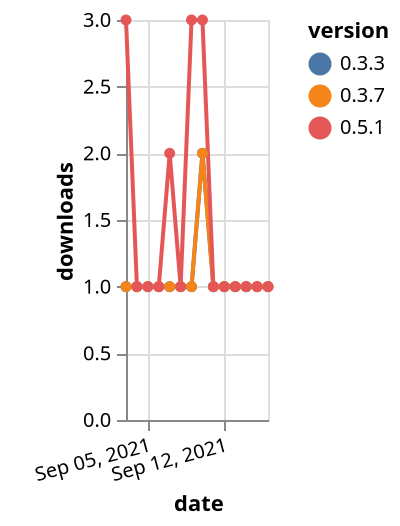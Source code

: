 {"$schema": "https://vega.github.io/schema/vega-lite/v5.json", "description": "A simple bar chart with embedded data.", "data": {"values": [{"date": "2021-09-03", "total": 196, "delta": 1, "version": "0.3.3"}, {"date": "2021-09-04", "total": 197, "delta": 1, "version": "0.3.3"}, {"date": "2021-09-05", "total": 198, "delta": 1, "version": "0.3.3"}, {"date": "2021-09-06", "total": 199, "delta": 1, "version": "0.3.3"}, {"date": "2021-09-07", "total": 200, "delta": 1, "version": "0.3.3"}, {"date": "2021-09-08", "total": 201, "delta": 1, "version": "0.3.3"}, {"date": "2021-09-09", "total": 202, "delta": 1, "version": "0.3.3"}, {"date": "2021-09-10", "total": 204, "delta": 2, "version": "0.3.3"}, {"date": "2021-09-11", "total": 205, "delta": 1, "version": "0.3.3"}, {"date": "2021-09-12", "total": 206, "delta": 1, "version": "0.3.3"}, {"date": "2021-09-13", "total": 207, "delta": 1, "version": "0.3.3"}, {"date": "2021-09-14", "total": 208, "delta": 1, "version": "0.3.3"}, {"date": "2021-09-15", "total": 209, "delta": 1, "version": "0.3.3"}, {"date": "2021-09-16", "total": 210, "delta": 1, "version": "0.3.3"}, {"date": "2021-09-03", "total": 202, "delta": 1, "version": "0.3.7"}, {"date": "2021-09-04", "total": 203, "delta": 1, "version": "0.3.7"}, {"date": "2021-09-05", "total": 204, "delta": 1, "version": "0.3.7"}, {"date": "2021-09-06", "total": 205, "delta": 1, "version": "0.3.7"}, {"date": "2021-09-07", "total": 206, "delta": 1, "version": "0.3.7"}, {"date": "2021-09-08", "total": 207, "delta": 1, "version": "0.3.7"}, {"date": "2021-09-09", "total": 208, "delta": 1, "version": "0.3.7"}, {"date": "2021-09-10", "total": 210, "delta": 2, "version": "0.3.7"}, {"date": "2021-09-11", "total": 211, "delta": 1, "version": "0.3.7"}, {"date": "2021-09-12", "total": 212, "delta": 1, "version": "0.3.7"}, {"date": "2021-09-13", "total": 213, "delta": 1, "version": "0.3.7"}, {"date": "2021-09-14", "total": 214, "delta": 1, "version": "0.3.7"}, {"date": "2021-09-15", "total": 215, "delta": 1, "version": "0.3.7"}, {"date": "2021-09-16", "total": 216, "delta": 1, "version": "0.3.7"}, {"date": "2021-09-03", "total": 274, "delta": 3, "version": "0.5.1"}, {"date": "2021-09-04", "total": 275, "delta": 1, "version": "0.5.1"}, {"date": "2021-09-05", "total": 276, "delta": 1, "version": "0.5.1"}, {"date": "2021-09-06", "total": 277, "delta": 1, "version": "0.5.1"}, {"date": "2021-09-07", "total": 279, "delta": 2, "version": "0.5.1"}, {"date": "2021-09-08", "total": 280, "delta": 1, "version": "0.5.1"}, {"date": "2021-09-09", "total": 283, "delta": 3, "version": "0.5.1"}, {"date": "2021-09-10", "total": 286, "delta": 3, "version": "0.5.1"}, {"date": "2021-09-11", "total": 287, "delta": 1, "version": "0.5.1"}, {"date": "2021-09-12", "total": 288, "delta": 1, "version": "0.5.1"}, {"date": "2021-09-13", "total": 289, "delta": 1, "version": "0.5.1"}, {"date": "2021-09-14", "total": 290, "delta": 1, "version": "0.5.1"}, {"date": "2021-09-15", "total": 291, "delta": 1, "version": "0.5.1"}, {"date": "2021-09-16", "total": 292, "delta": 1, "version": "0.5.1"}]}, "width": "container", "mark": {"type": "line", "point": {"filled": true}}, "encoding": {"x": {"field": "date", "type": "temporal", "timeUnit": "yearmonthdate", "title": "date", "axis": {"labelAngle": -15}}, "y": {"field": "delta", "type": "quantitative", "title": "downloads"}, "color": {"field": "version", "type": "nominal"}, "tooltip": {"field": "delta"}}}